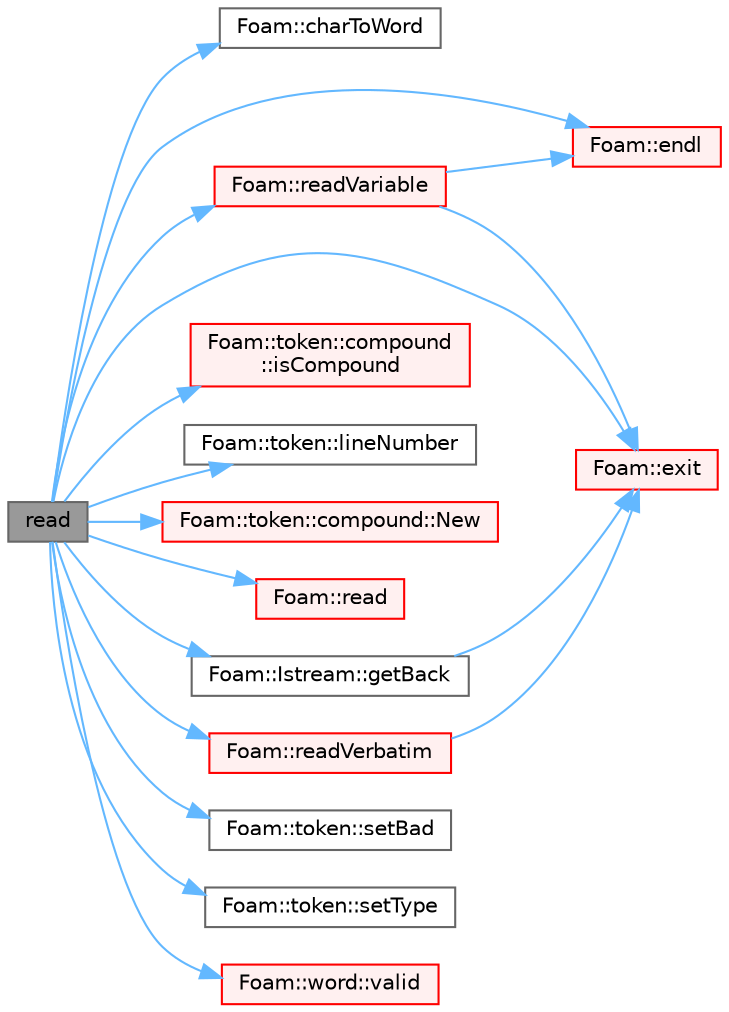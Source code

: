 digraph "read"
{
 // LATEX_PDF_SIZE
  bgcolor="transparent";
  edge [fontname=Helvetica,fontsize=10,labelfontname=Helvetica,labelfontsize=10];
  node [fontname=Helvetica,fontsize=10,shape=box,height=0.2,width=0.4];
  rankdir="LR";
  Node1 [id="Node000001",label="read",height=0.2,width=0.4,color="gray40", fillcolor="grey60", style="filled", fontcolor="black",tooltip=" "];
  Node1 -> Node2 [id="edge1_Node000001_Node000002",color="steelblue1",style="solid",tooltip=" "];
  Node2 [id="Node000002",label="Foam::charToWord",height=0.2,width=0.4,color="grey40", fillcolor="white", style="filled",URL="$namespaceFoam.html#a13f45d8327295e018267e86be502f2b7",tooltip=" "];
  Node1 -> Node3 [id="edge2_Node000001_Node000003",color="steelblue1",style="solid",tooltip=" "];
  Node3 [id="Node000003",label="Foam::endl",height=0.2,width=0.4,color="red", fillcolor="#FFF0F0", style="filled",URL="$namespaceFoam.html#a7d5eca45a323264dc5fe811500ebda47",tooltip=" "];
  Node1 -> Node7 [id="edge3_Node000001_Node000007",color="steelblue1",style="solid",tooltip=" "];
  Node7 [id="Node000007",label="Foam::exit",height=0.2,width=0.4,color="red", fillcolor="#FFF0F0", style="filled",URL="$namespaceFoam.html#ae0529b088aefc9f83b89dce5c31fda64",tooltip=" "];
  Node1 -> Node9 [id="edge4_Node000001_Node000009",color="steelblue1",style="solid",tooltip=" "];
  Node9 [id="Node000009",label="Foam::Istream::getBack",height=0.2,width=0.4,color="grey40", fillcolor="white", style="filled",URL="$classFoam_1_1Istream.html#a2fa0de349bf86cba54424c4a512e1e49",tooltip=" "];
  Node9 -> Node7 [id="edge5_Node000009_Node000007",color="steelblue1",style="solid",tooltip=" "];
  Node1 -> Node10 [id="edge6_Node000001_Node000010",color="steelblue1",style="solid",tooltip=" "];
  Node10 [id="Node000010",label="Foam::token::compound\l::isCompound",height=0.2,width=0.4,color="red", fillcolor="#FFF0F0", style="filled",URL="$classFoam_1_1token_1_1compound.html#a5526b1ed4c0af8c93b921751f9beec9d",tooltip=" "];
  Node1 -> Node12 [id="edge7_Node000001_Node000012",color="steelblue1",style="solid",tooltip=" "];
  Node12 [id="Node000012",label="Foam::token::lineNumber",height=0.2,width=0.4,color="grey40", fillcolor="white", style="filled",URL="$classFoam_1_1token.html#a28c5415d2cfef6c7df087bd2d6358360",tooltip=" "];
  Node1 -> Node13 [id="edge8_Node000001_Node000013",color="steelblue1",style="solid",tooltip=" "];
  Node13 [id="Node000013",label="Foam::token::compound::New",height=0.2,width=0.4,color="red", fillcolor="#FFF0F0", style="filled",URL="$classFoam_1_1token_1_1compound.html#a66942551769e1a23b7894ad45273cd89",tooltip=" "];
  Node1 -> Node16 [id="edge9_Node000001_Node000016",color="steelblue1",style="solid",tooltip=" "];
  Node16 [id="Node000016",label="Foam::read",height=0.2,width=0.4,color="red", fillcolor="#FFF0F0", style="filled",URL="$namespaceFoam.html#a1fd1b86b5fb56f395590d38fff785534",tooltip=" "];
  Node1 -> Node18 [id="edge10_Node000001_Node000018",color="steelblue1",style="solid",tooltip=" "];
  Node18 [id="Node000018",label="Foam::readVariable",height=0.2,width=0.4,color="red", fillcolor="#FFF0F0", style="filled",URL="$namespaceFoam.html#a7f196e4e644d3167973b000b85bb61a6",tooltip=" "];
  Node18 -> Node3 [id="edge11_Node000018_Node000003",color="steelblue1",style="solid",tooltip=" "];
  Node18 -> Node7 [id="edge12_Node000018_Node000007",color="steelblue1",style="solid",tooltip=" "];
  Node1 -> Node25 [id="edge13_Node000001_Node000025",color="steelblue1",style="solid",tooltip=" "];
  Node25 [id="Node000025",label="Foam::readVerbatim",height=0.2,width=0.4,color="red", fillcolor="#FFF0F0", style="filled",URL="$namespaceFoam.html#a48201393fca3606037cd65c3763546a3",tooltip=" "];
  Node25 -> Node7 [id="edge14_Node000025_Node000007",color="steelblue1",style="solid",tooltip=" "];
  Node1 -> Node26 [id="edge15_Node000001_Node000026",color="steelblue1",style="solid",tooltip=" "];
  Node26 [id="Node000026",label="Foam::token::setBad",height=0.2,width=0.4,color="grey40", fillcolor="white", style="filled",URL="$classFoam_1_1token.html#a638b33dd25b3cd8ea7e846f04fd6a6a3",tooltip=" "];
  Node1 -> Node27 [id="edge16_Node000001_Node000027",color="steelblue1",style="solid",tooltip=" "];
  Node27 [id="Node000027",label="Foam::token::setType",height=0.2,width=0.4,color="grey40", fillcolor="white", style="filled",URL="$classFoam_1_1token.html#aaa0be573db74c47aba90dc022deef9af",tooltip=" "];
  Node1 -> Node28 [id="edge17_Node000001_Node000028",color="steelblue1",style="solid",tooltip=" "];
  Node28 [id="Node000028",label="Foam::word::valid",height=0.2,width=0.4,color="red", fillcolor="#FFF0F0", style="filled",URL="$classFoam_1_1word.html#aa246f261a47a48bcb02821aeee8664f1",tooltip=" "];
}
